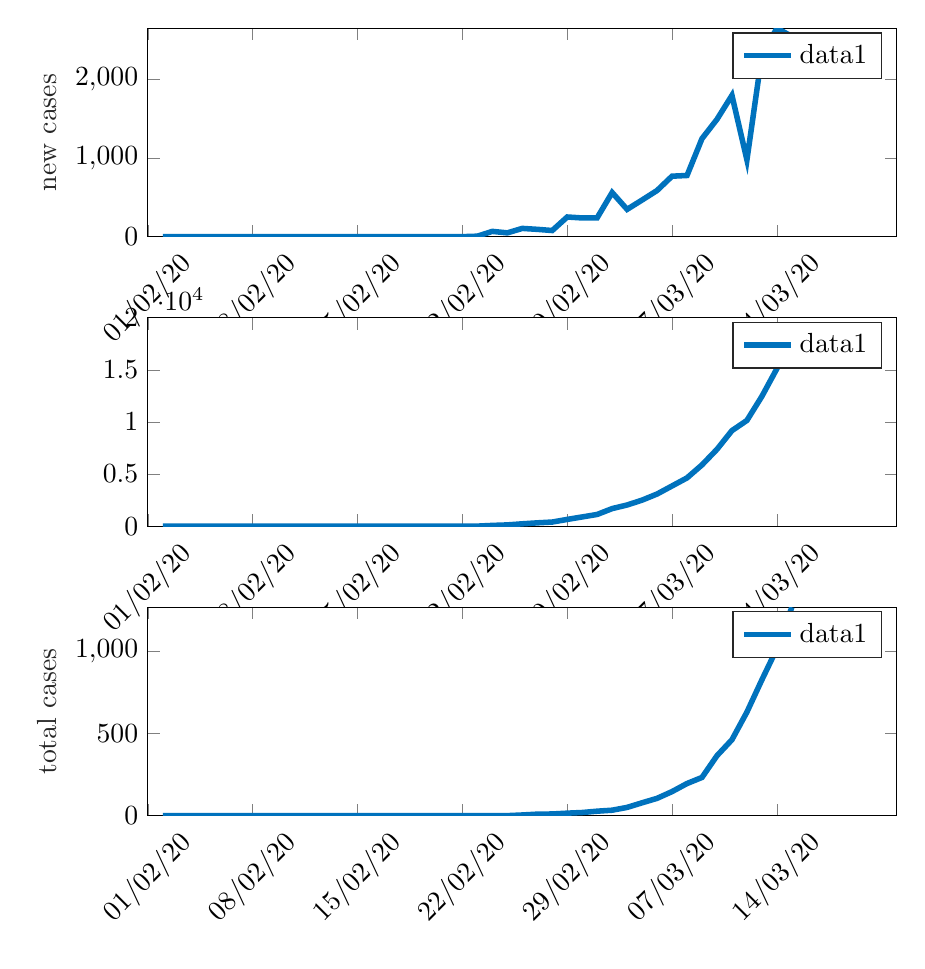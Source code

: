% This file was created by matlab2tikz.
%
\definecolor{mycolor1}{rgb}{0.0,0.447,0.741}%
%
\begin{tikzpicture}

\begin{axis}[%
width=9.509cm,
height=2.647cm,
at={(0cm,7.353cm)},
scale only axis,
xmin=0,
xmax=50,
xtick={0,7,14,21,28,35,42},
xticklabels={{01/02/20},{08/02/20},{15/02/20},{22/02/20},{29/02/20},{07/03/20},{14/03/20}},
xticklabel style={rotate=45},
ymin=0,
ymax=2651,
ylabel style={font=\color{white!15!black}},
ylabel={new cases},
axis background/.style={fill=white},
legend style={legend cell align=left, align=left, draw=white!15!black}
]
\addplot [color=mycolor1, line width=2.0pt]
  table[row sep=crcr]{%
1	0\\
6	0\\
7	1\\
8	0\\
21	0\\
22	6\\
23	67\\
24	48\\
25	105\\
26	93\\
27	78\\
28	250\\
29	238\\
30	240\\
31	561\\
32	347\\
33	466\\
34	587\\
35	769\\
36	778\\
37	1247\\
38	1492\\
39	1797\\
40	977\\
41	2313\\
42	2651\\
43	2547\\
};
\addlegendentry{data1}

\end{axis}

\begin{axis}[%
width=9.509cm,
height=2.647cm,
at={(0cm,3.676cm)},
scale only axis,
xmin=0,
xmax=50,
xtick={0,7,14,21,28,35,42},
xticklabels={{01/02/20},{08/02/20},{15/02/20},{22/02/20},{29/02/20},{07/03/20},{14/03/20}},
xticklabel style={rotate=45},
ymin=0,
ymax=20000,
axis background/.style={fill=white},
legend style={legend cell align=left, align=left, draw=white!15!black}
]
\addplot [color=mycolor1, line width=2.0pt]
  table[row sep=crcr]{%
1	0\\
6	0\\
7	1\\
21	1\\
22	7\\
23	74\\
24	122\\
25	227\\
26	320\\
27	398\\
28	648\\
30	1126\\
31	1687\\
32	2034\\
33	2500\\
34	3087\\
36	4634\\
37	5881\\
38	7373\\
39	9170\\
40	10147\\
41	12460\\
42	15111\\
43	17658\\
};
\addlegendentry{data1}

\end{axis}

\begin{axis}[%
width=9.509cm,
height=2.647cm,
at={(0cm,0cm)},
scale only axis,
xmin=0,
xmax=50,
xtick={0,7,14,21,28,35,42},
xticklabels={{01/02/20},{08/02/20},{15/02/20},{22/02/20},{29/02/20},{07/03/20},{14/03/20}},
xticklabel style={rotate=45},
ymin=0,
ymax=1266,
ylabel style={font=\color{white!15!black}},
ylabel={total cases},
axis background/.style={fill=white},
legend style={legend cell align=left, align=left, draw=white!15!black}
]
\addplot [color=mycolor1, line width=2.0pt]
  table[row sep=crcr]{%
1	0\\
24	0\\
25	4\\
26	9\\
27	10\\
28	15\\
29	19\\
30	27\\
31	33\\
32	50\\
33	78\\
34	105\\
35	146\\
36	195\\
37	232\\
38	364\\
39	461\\
40	629\\
41	825\\
42	1014\\
43	1266\\
};
\addlegendentry{data1}

\end{axis}
\end{tikzpicture}%